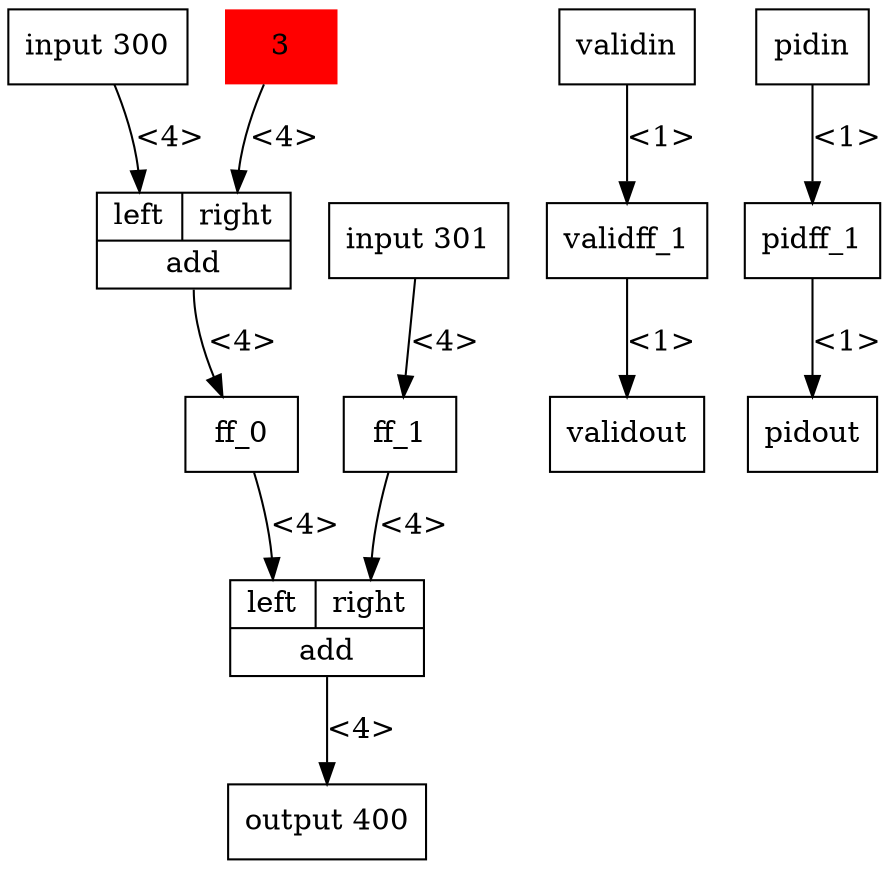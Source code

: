 digraph {
node [shape=record];
in_1[label="input 300"][l=0][d=0][w=4][od=0];
in_2[label="input 301"][l=0][d=0][w=4][od=0];
c_3[label="3" shape=plaintext color="red" style="filled"][l=0][d=0][w=4][od=0];
opadd_4[label="{{<left> left | <right> right} | <out> add}" debug="25454 1"][l=0][d=8][w=4][od=8];
opadd_5[label="{{<left> left | <right> right} | <out> add}" debug="25454 1"][l=1][d=9][w=4][od=8];
out_6[label="output 400"][l=1][d=9][w=0][od=0];
ff_0[l=1][d=1][w=4][od=1];
ff_1[l=1][d=1][w=4][od=1];
validin[l=0][d=0][w=1][od=0];
validff_1[l=1][d=0][w=1][od=1];
validout[l=0][d=0][w=1][od=0];
pidin[l=0][d=0][w=1][od=0];
pidff_1[l=1][d=0][w=1][od=1];
pidout[l=0][d=0][w=1][od=0];
in_1->opadd_4:left[label="<4>"];
c_3->opadd_4:right[label="<4>"];
opadd_5:out->out_6[label="<4>"];
opadd_4:out->ff_0[label="<4>"];
ff_0->opadd_5:left[label="<4>"];
in_2->ff_1[label="<4>"];
ff_1->opadd_5:right[label="<4>"];
validin->validff_1[label="<1>"];
validff_1->validout[label="<1>"];
pidin->pidff_1[label="<1>"];
pidff_1->pidout[label="<1>"];
}
